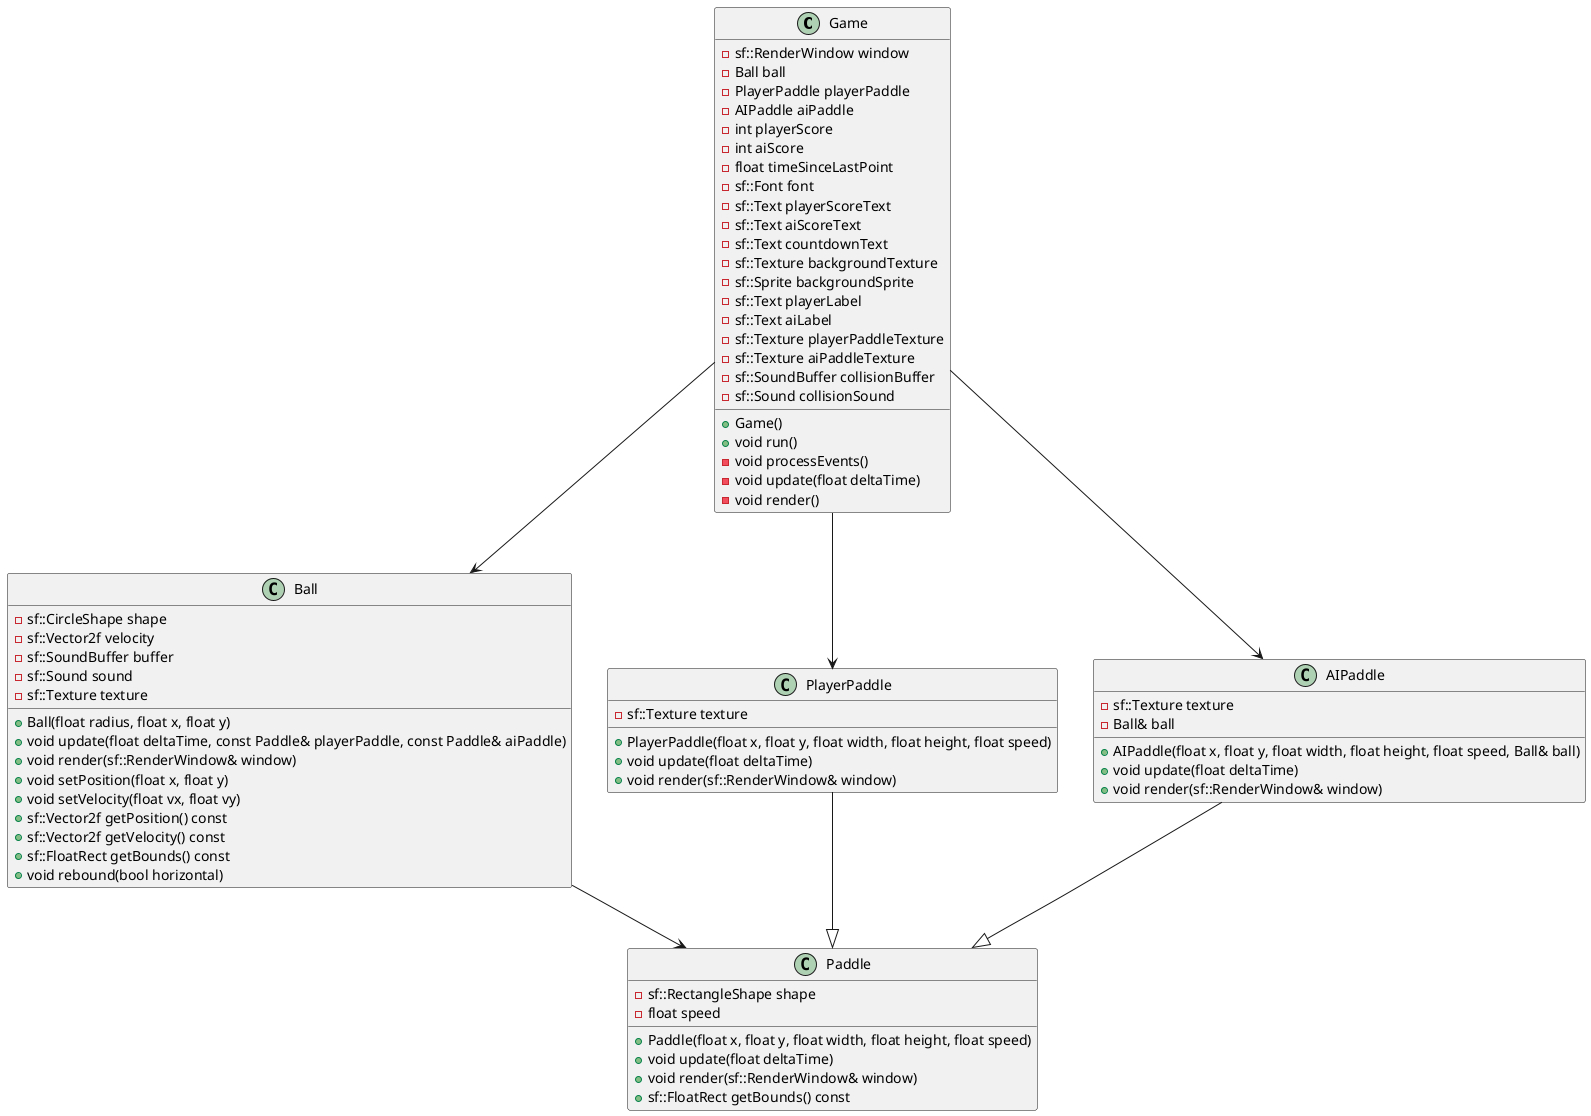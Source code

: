 @startuml Diagrama
class Game {
    -sf::RenderWindow window
    -Ball ball
    -PlayerPaddle playerPaddle
    -AIPaddle aiPaddle
    -int playerScore
    -int aiScore
    -float timeSinceLastPoint
    -sf::Font font
    -sf::Text playerScoreText
    -sf::Text aiScoreText
    -sf::Text countdownText
    -sf::Texture backgroundTexture
    -sf::Sprite backgroundSprite
    -sf::Text playerLabel
    -sf::Text aiLabel
    -sf::Texture playerPaddleTexture
    -sf::Texture aiPaddleTexture
    -sf::SoundBuffer collisionBuffer
    -sf::Sound collisionSound
    +Game()
    +void run()
    -void processEvents()
    -void update(float deltaTime)
    -void render()
}

class Ball {
    -sf::CircleShape shape
    -sf::Vector2f velocity
    -sf::SoundBuffer buffer
    -sf::Sound sound
    -sf::Texture texture
    +Ball(float radius, float x, float y)
    +void update(float deltaTime, const Paddle& playerPaddle, const Paddle& aiPaddle)
    +void render(sf::RenderWindow& window)
    +void setPosition(float x, float y)
    +void setVelocity(float vx, float vy)
    +sf::Vector2f getPosition() const
    +sf::Vector2f getVelocity() const
    +sf::FloatRect getBounds() const
    +void rebound(bool horizontal)
}

class Paddle {
    -sf::RectangleShape shape
    -float speed
    +Paddle(float x, float y, float width, float height, float speed)
    +void update(float deltaTime)
    +void render(sf::RenderWindow& window)
    +sf::FloatRect getBounds() const
}

class PlayerPaddle {
    -sf::Texture texture
    +PlayerPaddle(float x, float y, float width, float height, float speed)
    +void update(float deltaTime)
    +void render(sf::RenderWindow& window)
}

class AIPaddle {
    -sf::Texture texture
    -Ball& ball
    +AIPaddle(float x, float y, float width, float height, float speed, Ball& ball)
    +void update(float deltaTime)
    +void render(sf::RenderWindow& window)
}

Game --> Ball
Game --> PlayerPaddle
Game --> AIPaddle
Ball --> Paddle
PlayerPaddle --|> Paddle
AIPaddle --|> Paddle
@enduml
